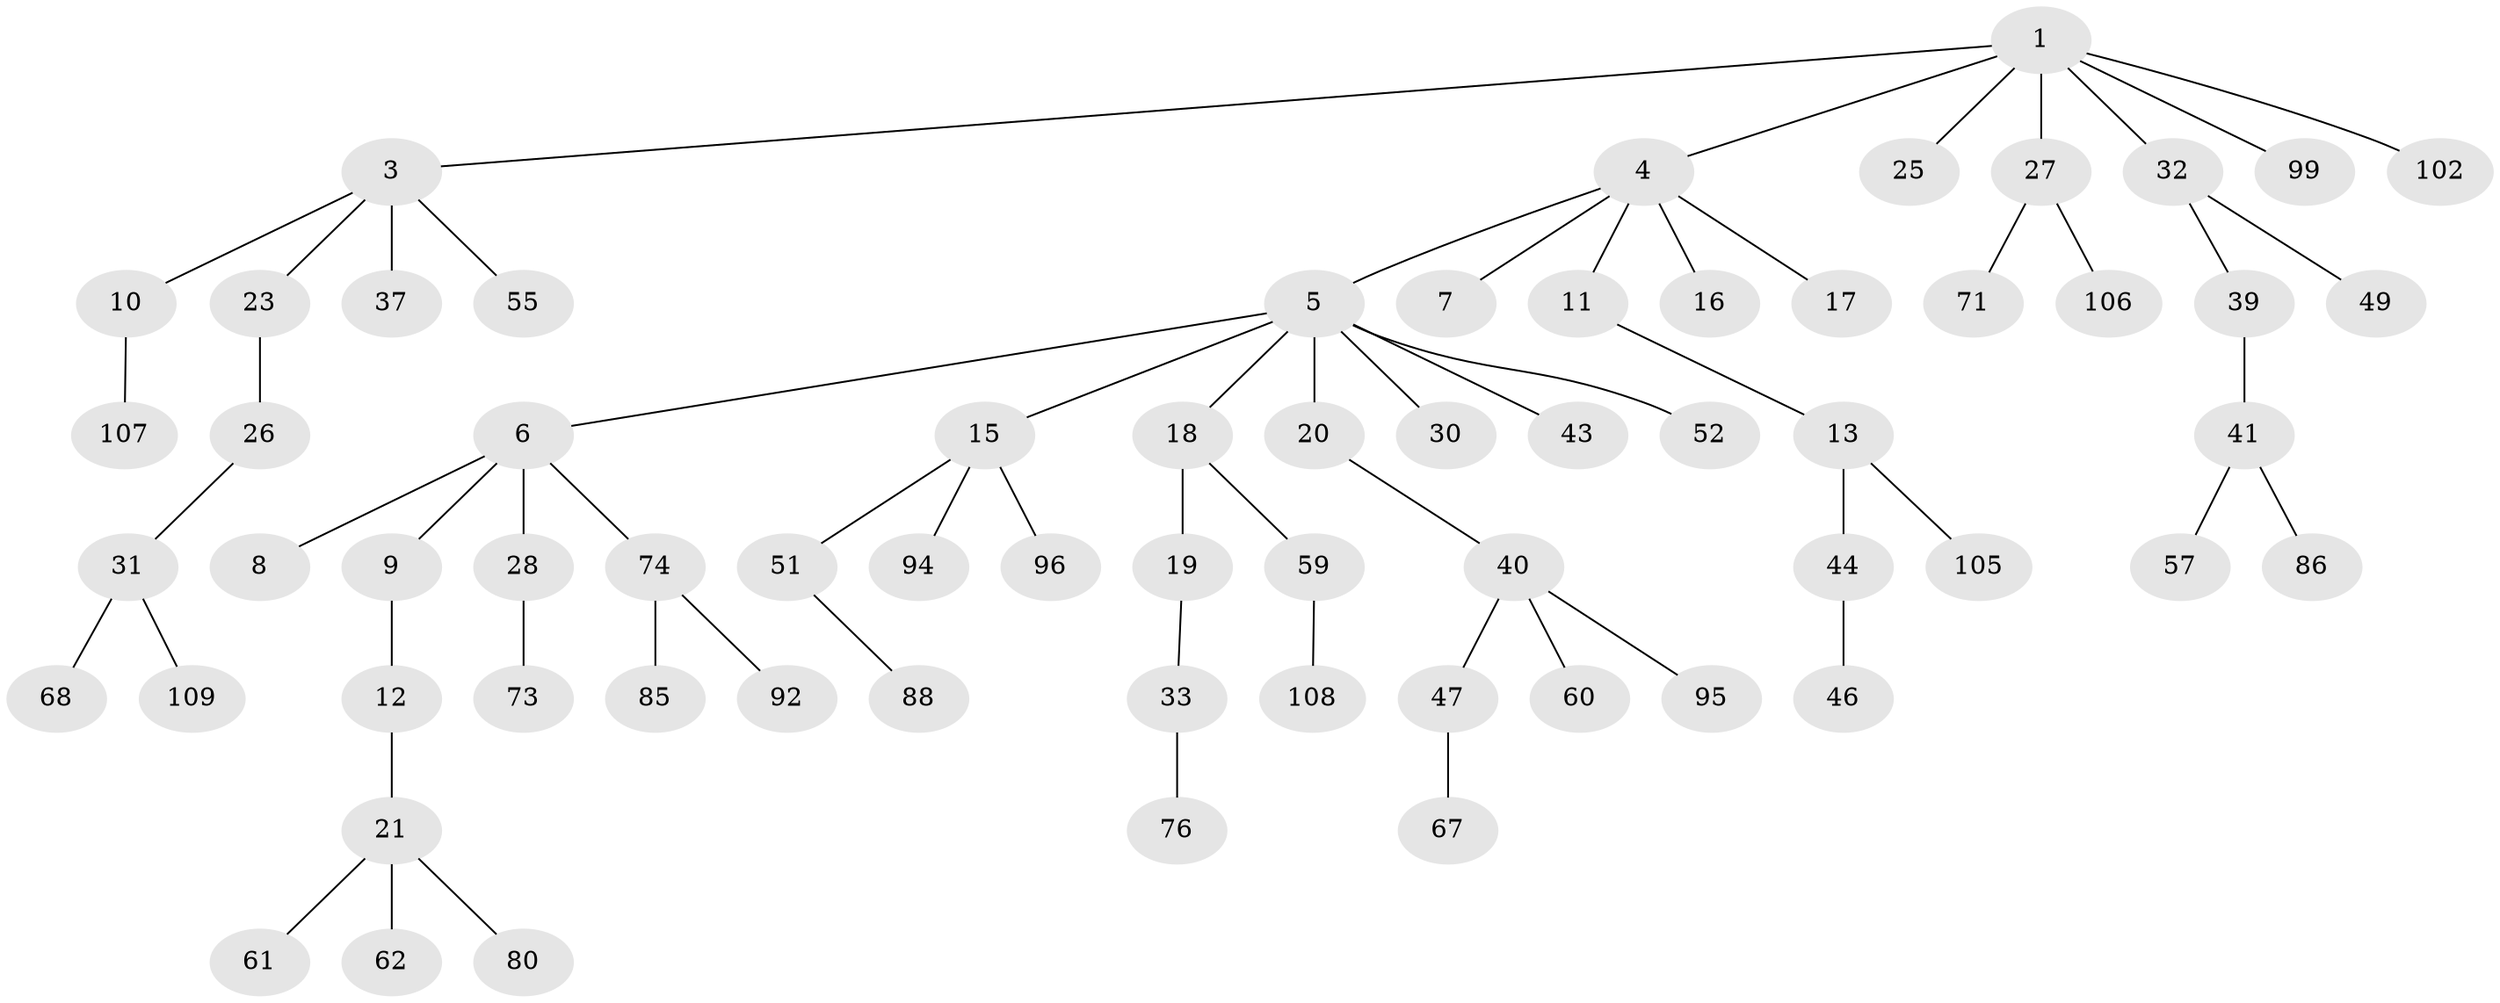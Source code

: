 // original degree distribution, {3: 0.10909090909090909, 6: 0.01818181818181818, 5: 0.05454545454545454, 7: 0.00909090909090909, 1: 0.5181818181818182, 2: 0.23636363636363636, 4: 0.05454545454545454}
// Generated by graph-tools (version 1.1) at 2025/19/03/04/25 18:19:15]
// undirected, 66 vertices, 65 edges
graph export_dot {
graph [start="1"]
  node [color=gray90,style=filled];
  1 [super="+2"];
  3;
  4;
  5 [super="+22+24+14"];
  6;
  7;
  8;
  9;
  10;
  11;
  12;
  13;
  15;
  16 [super="+79"];
  17 [super="+63"];
  18;
  19;
  20;
  21 [super="+98+53+29"];
  23 [super="+77"];
  25;
  26;
  27;
  28 [super="+42+45+38+56"];
  30 [super="+110"];
  31;
  32 [super="+36"];
  33 [super="+69+84+75"];
  37 [super="+78+72"];
  39;
  40;
  41 [super="+48"];
  43 [super="+54+70"];
  44;
  46 [super="+104"];
  47 [super="+50+65+97"];
  49;
  51;
  52;
  55;
  57 [super="+81"];
  59 [super="+100"];
  60;
  61 [super="+64"];
  62;
  67;
  68;
  71;
  73;
  74;
  76;
  80;
  85;
  86;
  88;
  92;
  94;
  95;
  96;
  99;
  102;
  105;
  106;
  107;
  108;
  109;
  1 -- 3;
  1 -- 4;
  1 -- 32;
  1 -- 99;
  1 -- 102;
  1 -- 25;
  1 -- 27;
  3 -- 10;
  3 -- 23;
  3 -- 37;
  3 -- 55;
  4 -- 5;
  4 -- 7;
  4 -- 11;
  4 -- 16;
  4 -- 17;
  5 -- 6;
  5 -- 15;
  5 -- 18;
  5 -- 43;
  5 -- 52;
  5 -- 30;
  5 -- 20;
  6 -- 8;
  6 -- 9;
  6 -- 28;
  6 -- 74;
  9 -- 12;
  10 -- 107;
  11 -- 13;
  12 -- 21;
  13 -- 44;
  13 -- 105;
  15 -- 51;
  15 -- 94;
  15 -- 96;
  18 -- 19;
  18 -- 59;
  19 -- 33;
  20 -- 40;
  21 -- 61;
  21 -- 80;
  21 -- 62;
  23 -- 26;
  26 -- 31;
  27 -- 71;
  27 -- 106;
  28 -- 73;
  31 -- 68;
  31 -- 109;
  32 -- 49;
  32 -- 39;
  33 -- 76;
  39 -- 41;
  40 -- 47;
  40 -- 60;
  40 -- 95;
  41 -- 86;
  41 -- 57;
  44 -- 46;
  47 -- 67;
  51 -- 88;
  59 -- 108;
  74 -- 85;
  74 -- 92;
}
